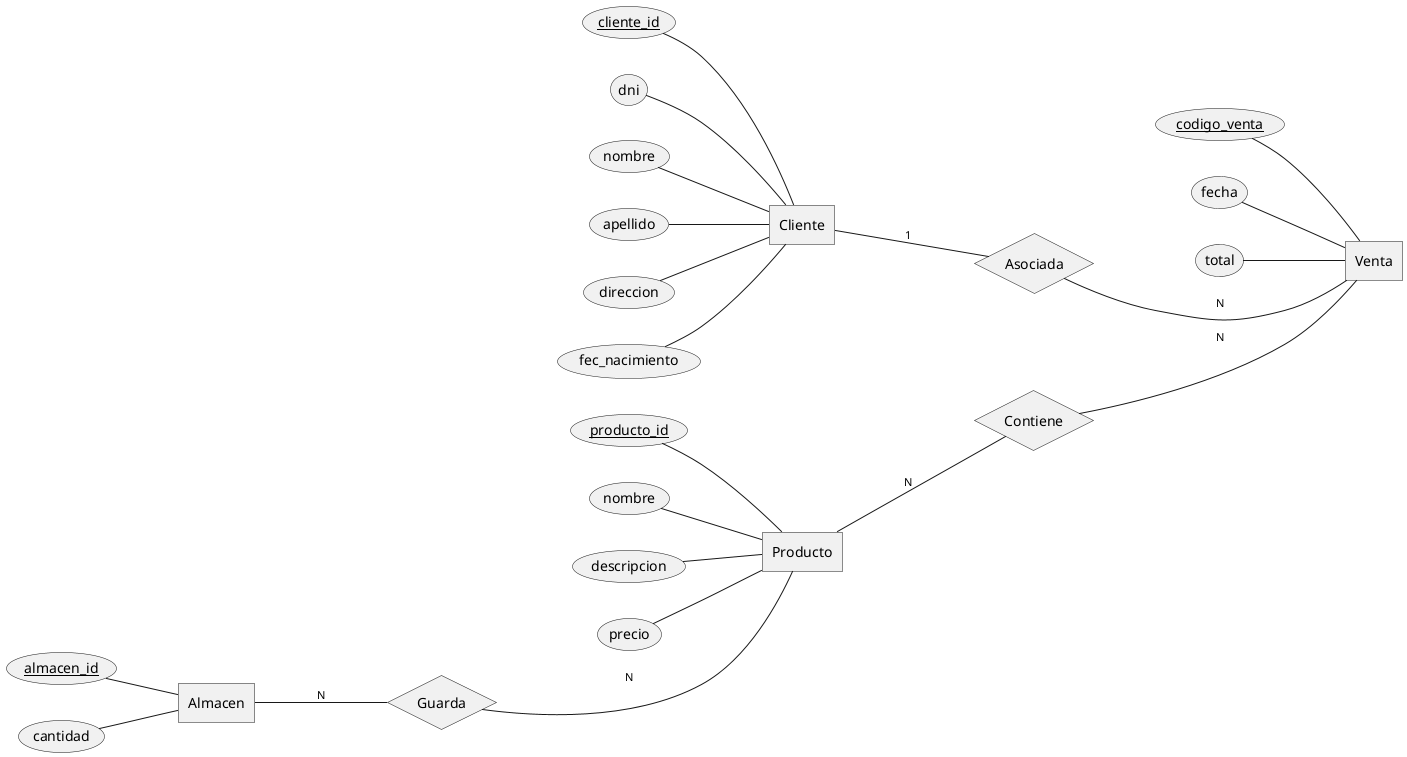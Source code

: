 @startchen
left to right direction

entity Venta {
    codigo_venta <<key>>
    fecha
    total
}
entity Producto {
    producto_id <<key>>
    nombre
    descripcion
    precio
}
entity Cliente {
    cliente_id <<key>>
    dni
    nombre
    apellido
    direccion
    fec_nacimiento
}
entity Almacen {
    almacen_id <<key>>
    cantidad
}
relationship Asociada {
}
relationship Contiene {
}
relationship Guarda {
}
Producto -N- Contiene
Contiene -N- Venta
Cliente -1- Asociada
Asociada -N- Venta
Almacen -N- Guarda
Guarda -N- Producto
@endchen

